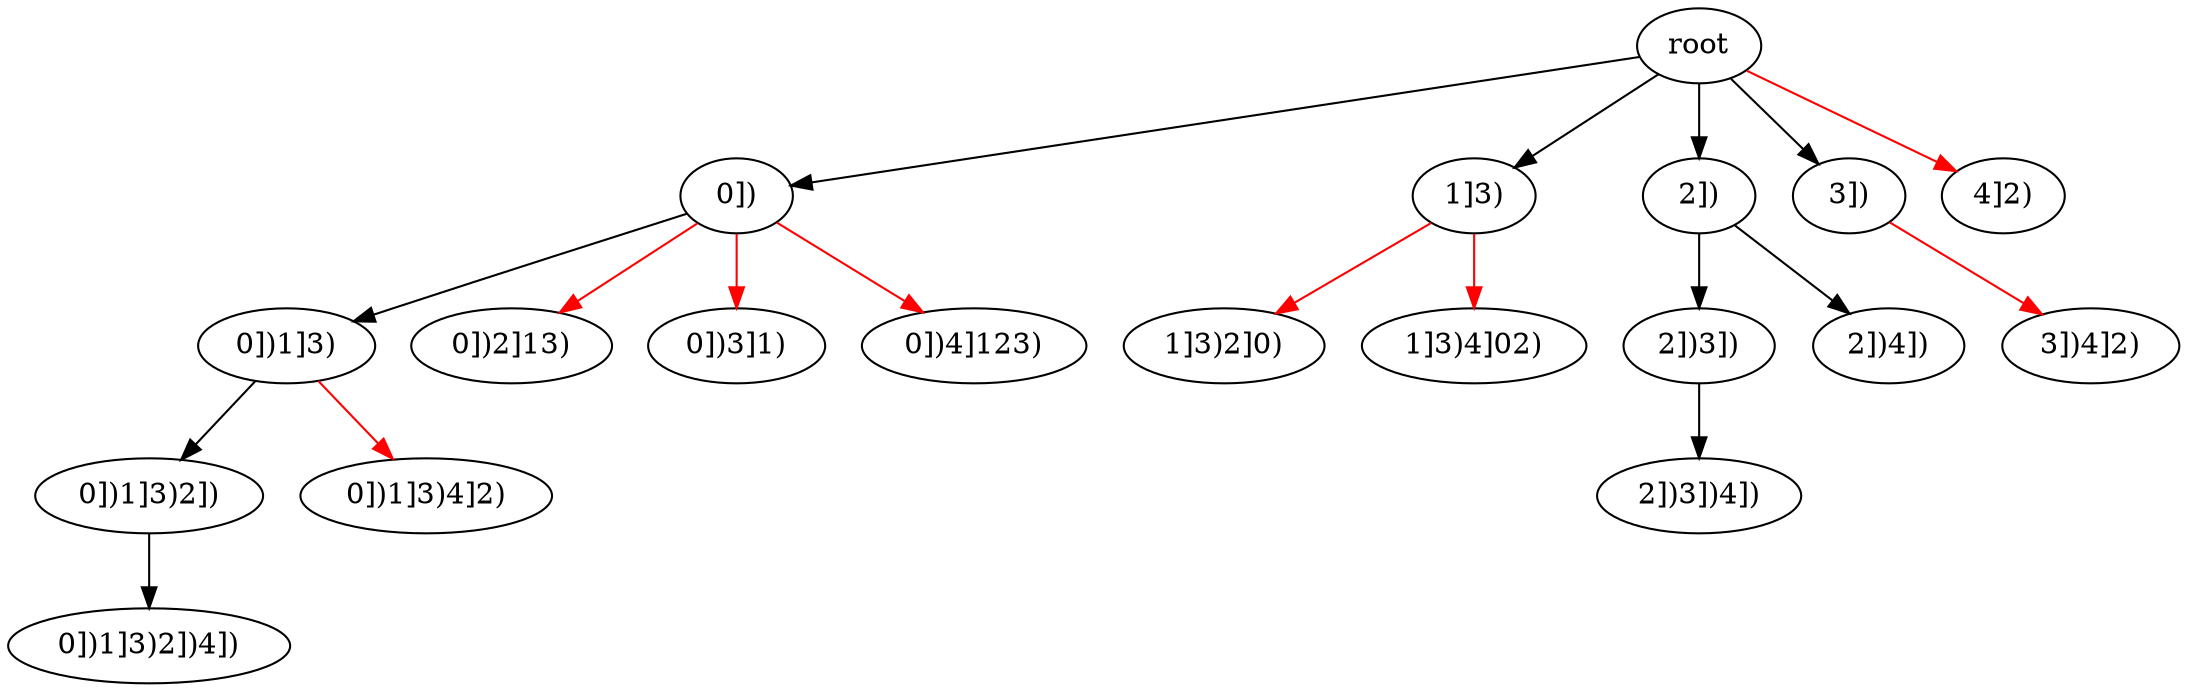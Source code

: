 strict digraph "" {
	"0])1]3)2])" -> "0])1]3)2])4])";
	"0])1]3)" -> "0])1]3)2])";
	"0])1]3)" -> "0])1]3)4]2)"	 [color=red];
	"0])" -> "0])1]3)";
	"0])" -> "0])2]13)"	 [color=red];
	"0])" -> "0])3]1)"	 [color=red];
	"0])" -> "0])4]123)"	 [color=red];
	root -> "0])";
	root -> "1]3)";
	root -> "2])";
	root -> "3])";
	root -> "4]2)"	 [color=red];
	"1]3)" -> "1]3)2]0)"	 [color=red];
	"1]3)" -> "1]3)4]02)"	 [color=red];
	"2])3])" -> "2])3])4])";
	"2])" -> "2])3])";
	"2])" -> "2])4])";
	"3])" -> "3])4]2)"	 [color=red];
}
